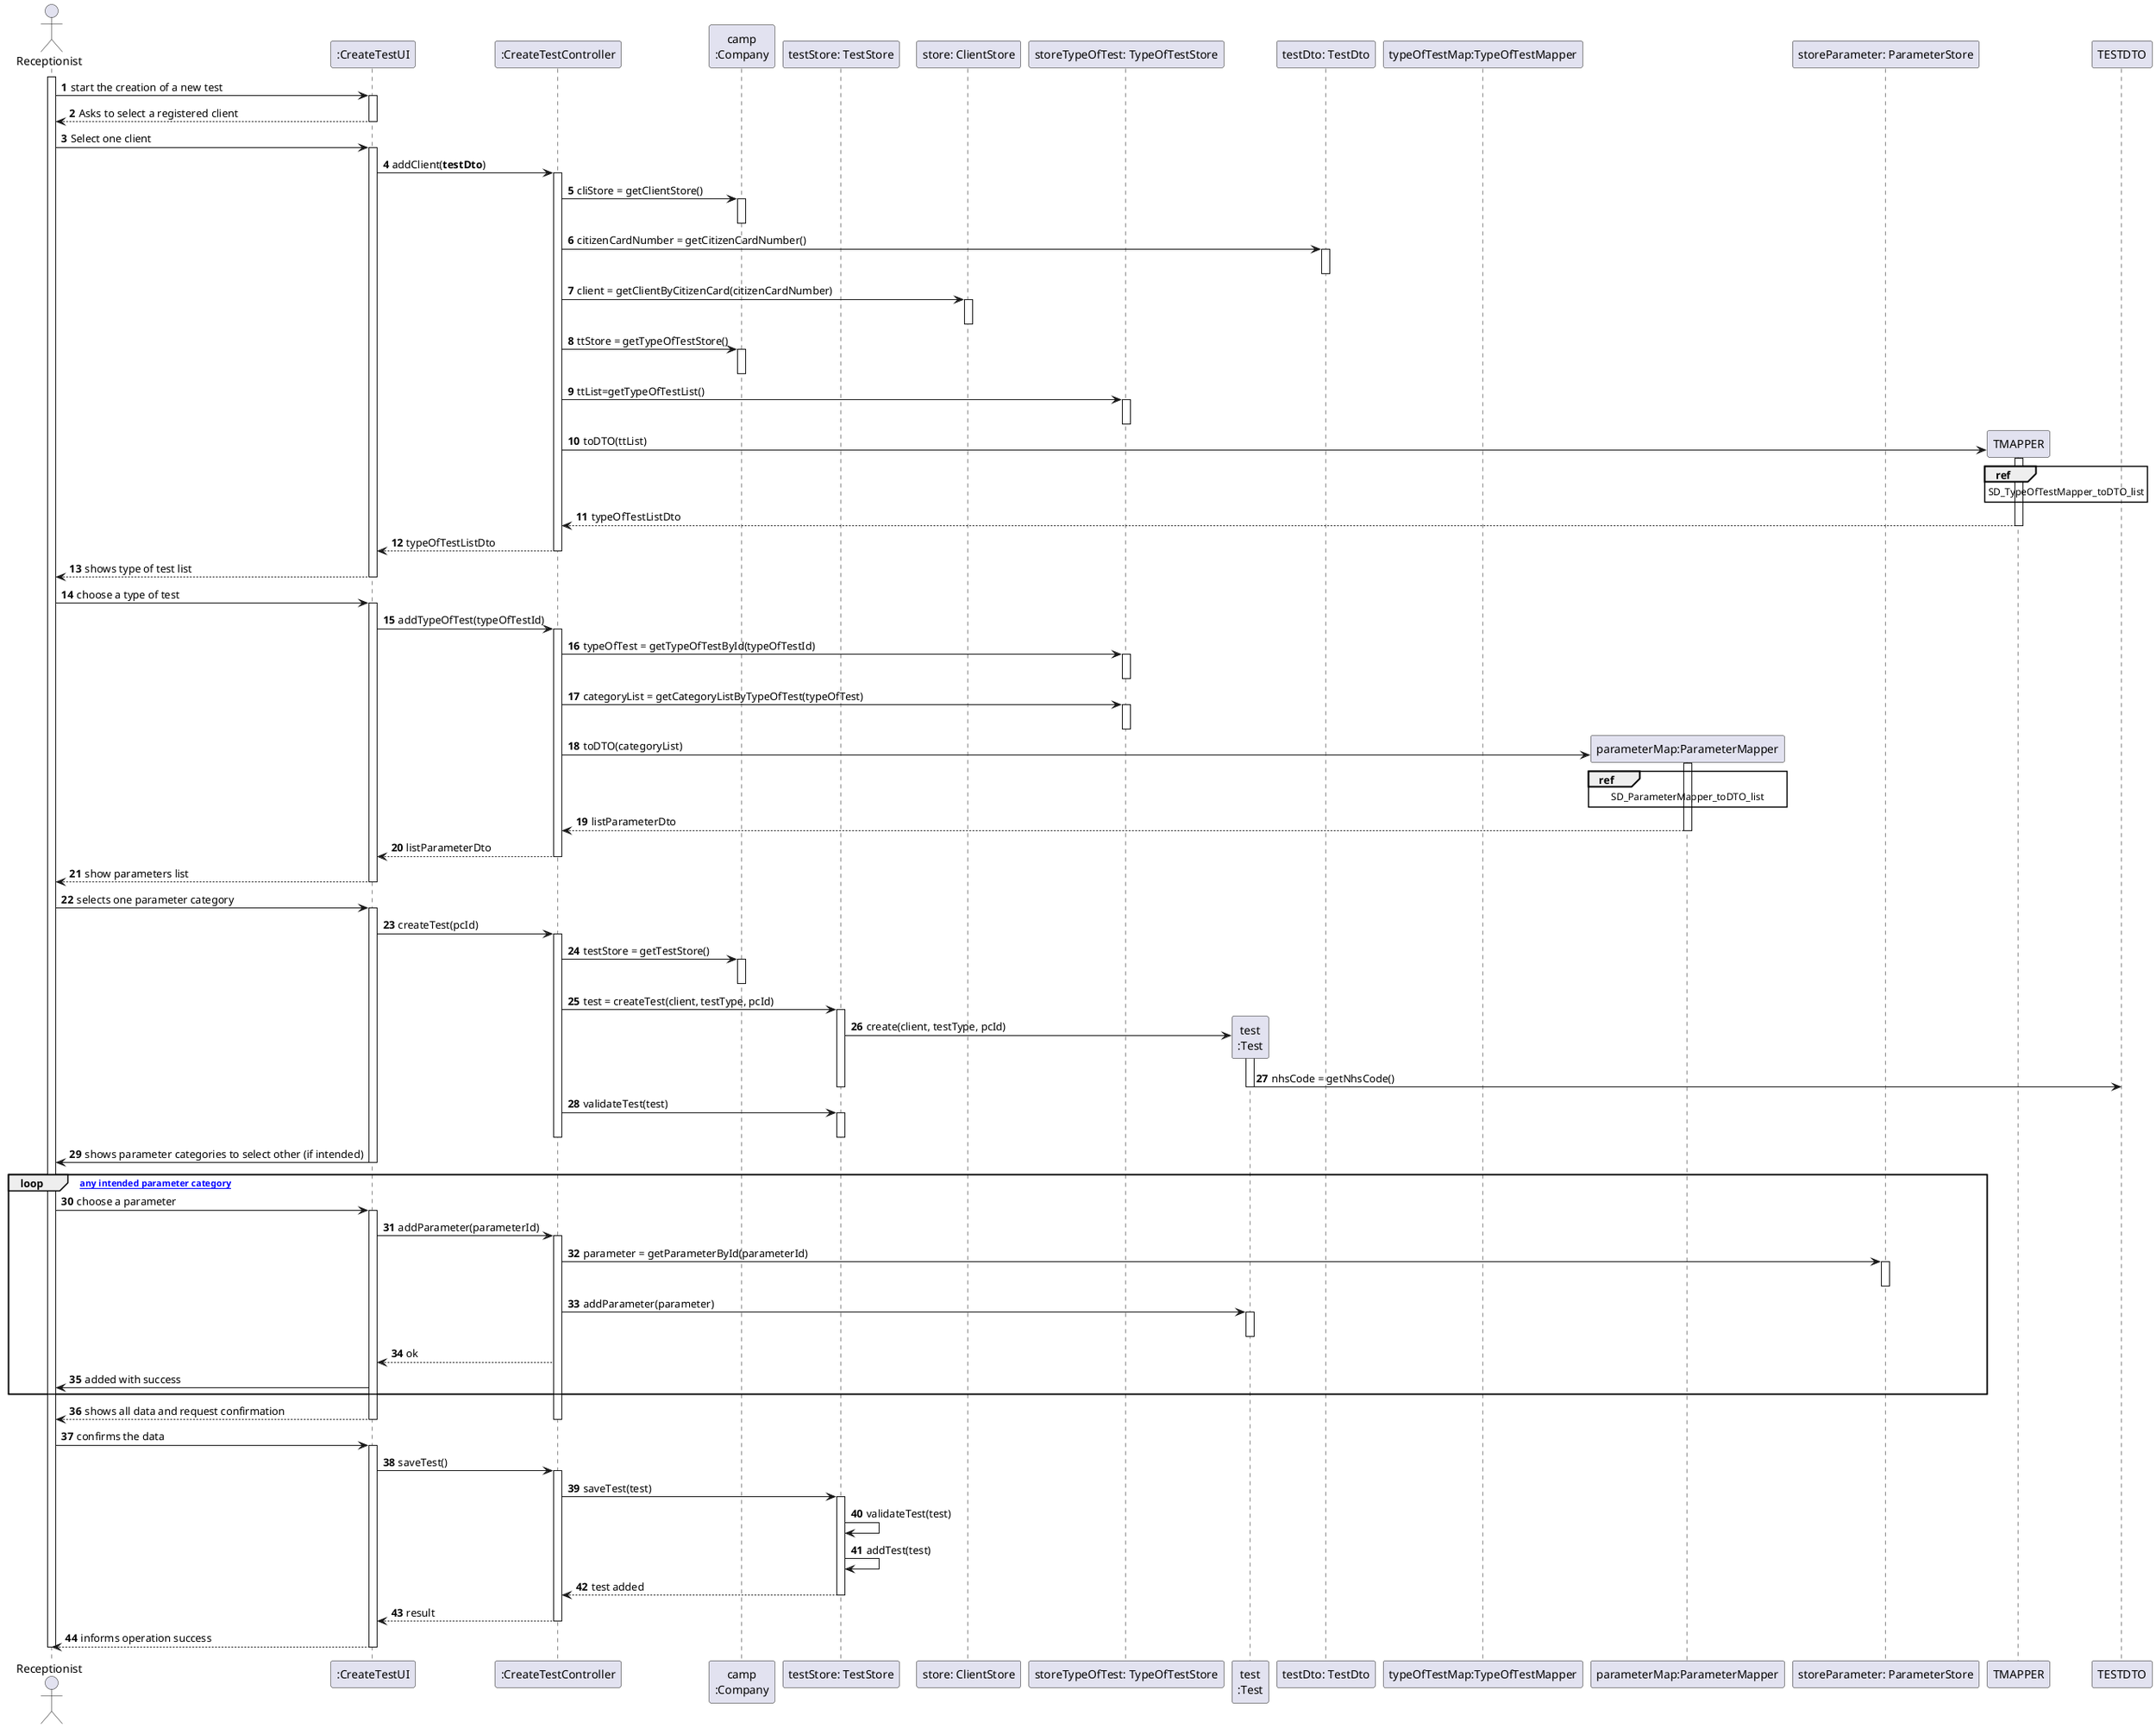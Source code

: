 @startuml
autonumber
actor "Receptionist" as REC

participant ":CreateTestUI" as UI
participant ":CreateTestController" as CTRL
participant "camp\n:Company" as COMP

participant "testStore: TestStore" as TSTORE

participant "store: ClientStore" as CSTORE

participant "storeTypeOfTest: TypeOfTestStore" as TTSTORE

participant "test\n:Test" as TEST
participant "testDto: TestDto" as TDTO
participant "typeOfTestMap:TypeOfTestMapper" as TTMAPPER

participant "parameterMap:ParameterMapper" as PMAPPER
participant "storeParameter: ParameterStore" as PSTORE


activate REC
REC -> UI : start the creation of a new test
activate UI
UI --> REC : Asks to select a registered client
deactivate UI
REC -> UI : Select one client
activate UI
UI -> CTRL : addClient(**testDto**)
activate CTRL

CTRL -> COMP : cliStore = getClientStore()
activate COMP
deactivate COMP
CTRL -> TDTO : citizenCardNumber = getCitizenCardNumber()
activate TDTO
deactivate TDTO
CTRL -> CSTORE : client = getClientByCitizenCard(citizenCardNumber)
activate CSTORE
deactivate CSTORE


CTRL -> COMP : ttStore = getTypeOfTestStore()
activate COMP
deactivate COMP

deactivate TSTORE
deactivate TEST


CTRL -> TTSTORE : ttList=getTypeOfTestList()
activate TTSTORE
deactivate TTSTORE
CTRL -> TMAPPER** : toDTO(ttList)

activate TMAPPER
ref over TMAPPER
  SD_TypeOfTestMapper_toDTO_list
end ref


TMAPPER --> CTRL : typeOfTestListDto
deactivate TMAPPER
CTRL --> UI : typeOfTestListDto
deactivate CTRL
deactivate CSTORE
UI --> REC: shows type of test list
deactivate CTRL
deactivate UI

REC -> UI : choose a type of test
activate UI

UI -> CTRL : addTypeOfTest(typeOfTestId)
activate CTRL
CTRL -> TTSTORE : typeOfTest = getTypeOfTestById(typeOfTestId)
activate TTSTORE
deactivate TTSTORE

deactivate TSTORE
deactivate TEST

CTRL -> TTSTORE : categoryList = getCategoryListByTypeOfTest(typeOfTest)

activate TTSTORE
deactivate TTSTORE

CTRL -> PMAPPER** : toDTO(categoryList)
activate PMAPPER

ref over PMAPPER
  SD_ParameterMapper_toDTO_list
end ref


PMAPPER --> CTRL : listParameterDto
deactivate PMAPPER
CTRL --> UI : listParameterDto
deactivate CTRL
UI --> REC : show parameters list
deactivate UI

REC -> UI :  selects one parameter category
activate UI
UI -> CTRL : createTest(pcId)
activate CTRL
CTRL -> COMP : testStore = getTestStore()
activate COMP
deactivate COMP

CTRL -> TSTORE : test = createTest(client, testType, pcId)

activate TSTORE
  TSTORE -> TEST** : create(client, testType, pcId)
  activate TEST
  TEST -> TESTDTO : nhsCode = getNhsCode()
deactivate TEST

deactivate TSTORE
  CTRL -> TSTORE : validateTest(test)
activate TSTORE
deactivate TSTORE
deactivate CTRL
UI -> REC : shows parameter categories to select other (if intended)
deactivate UI

loop [for any intended parameter category]

  REC -> UI : choose a parameter
  activate UI
  UI -> CTRL : addParameter(parameterId)
  activate CTRL
  CTRL -> PSTORE : parameter = getParameterById(parameterId)
  activate PSTORE
  deactivate PSTORE
    CTRL -> TEST : addParameter(parameter)
    activate TEST
    deactivate TEST

  CTRL --> UI : ok
  UI -> REC : added with success

end

UI --> REC : shows all data and request confirmation
deactivate UI
deactivate CTRL
  REC -> UI : confirms the data
activate UI
  UI -> CTRL : saveTest()
activate CTRL


  CTRL -> TSTORE : saveTest(test)
  activate TSTORE
  TSTORE -> TSTORE : validateTest(test)
  TSTORE -> TSTORE : addTest(test)

  TSTORE --> CTRL : test added

deactivate TSTORE
  CTRL --> UI: result
deactivate CTRL

UI --> REC : informs operation success
deactivate COMP
deactivate CTRL
deactivate UI
deactivate REC
@enduml

